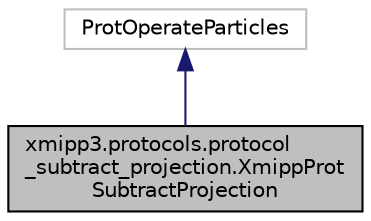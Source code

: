 digraph "xmipp3.protocols.protocol_subtract_projection.XmippProtSubtractProjection"
{
  edge [fontname="Helvetica",fontsize="10",labelfontname="Helvetica",labelfontsize="10"];
  node [fontname="Helvetica",fontsize="10",shape=record];
  Node2 [label="xmipp3.protocols.protocol\l_subtract_projection.XmippProt\lSubtractProjection",height=0.2,width=0.4,color="black", fillcolor="grey75", style="filled", fontcolor="black"];
  Node3 -> Node2 [dir="back",color="midnightblue",fontsize="10",style="solid",fontname="Helvetica"];
  Node3 [label="ProtOperateParticles",height=0.2,width=0.4,color="grey75", fillcolor="white", style="filled"];
}
